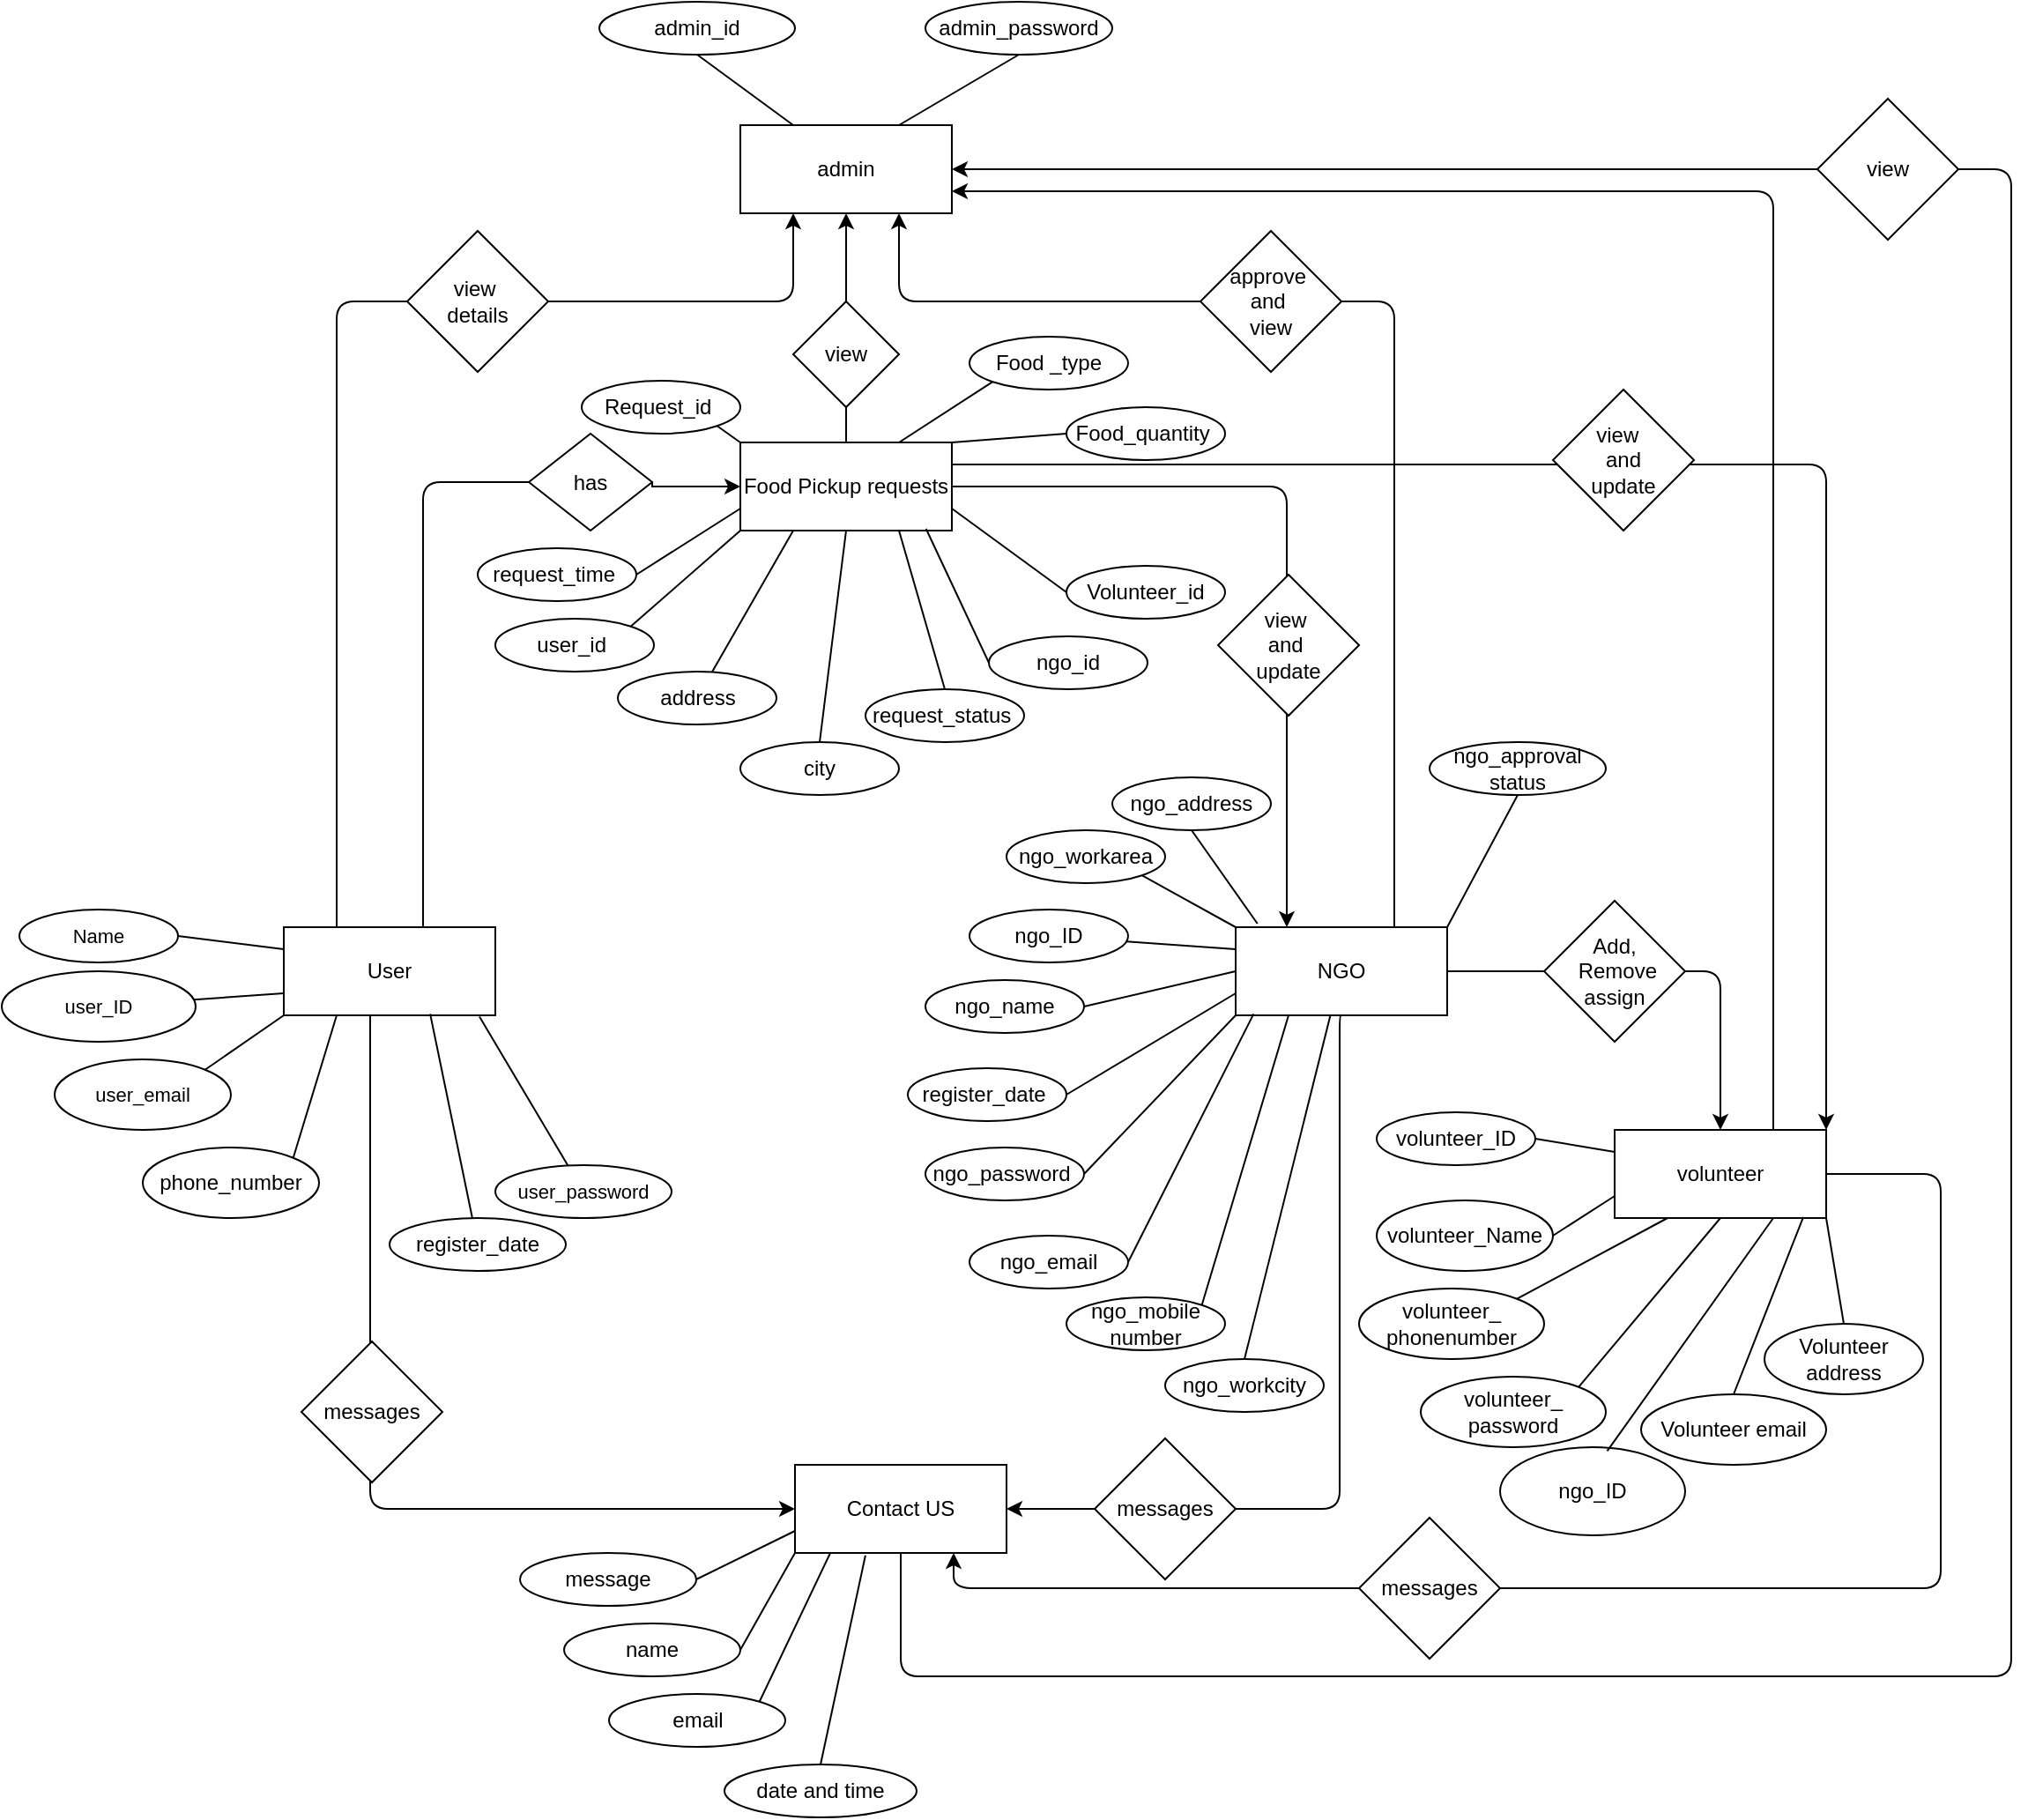 <mxfile version="13.10.9" type="device"><diagram id="601JD6Z6e00L74qYK_Jl" name="Page-1"><mxGraphModel dx="2076" dy="1096" grid="1" gridSize="10" guides="1" tooltips="1" connect="1" arrows="1" fold="1" page="1" pageScale="1" pageWidth="850" pageHeight="1100" math="0" shadow="0"><root><mxCell id="0"/><mxCell id="1" parent="0"/><mxCell id="gDoU7W1sS-NzlsrfXP9p-26" style="edgeStyle=orthogonalEdgeStyle;rounded=1;orthogonalLoop=1;jettySize=auto;html=1;exitX=1;exitY=0.25;exitDx=0;exitDy=0;entryX=1;entryY=0;entryDx=0;entryDy=0;endArrow=classic;endFill=1;" edge="1" parent="1" source="oG66otyya59t8HupG69l-8" target="oG66otyya59t8HupG69l-112"><mxGeometry relative="1" as="geometry"/></mxCell><mxCell id="oG66otyya59t8HupG69l-8" value="Food Pickup requests" style="rounded=0;whiteSpace=wrap;html=1;direction=east;shadow=0;" parent="1" vertex="1"><mxGeometry x="779" y="550" width="120" height="50" as="geometry"/></mxCell><mxCell id="oG66otyya59t8HupG69l-9" style="edgeStyle=orthogonalEdgeStyle;rounded=1;orthogonalLoop=1;jettySize=auto;html=1;entryX=1;entryY=0.5;entryDx=0;entryDy=0;exitX=0.5;exitY=1;exitDx=0;exitDy=0;endArrow=classic;endFill=1;shadow=0;" parent="1" source="oG66otyya59t8HupG69l-10" target="oG66otyya59t8HupG69l-20" edge="1"><mxGeometry relative="1" as="geometry"><mxPoint x="1059" y="530" as="targetPoint"/><Array as="points"><mxPoint x="870" y="1250"/><mxPoint x="1500" y="1250"/><mxPoint x="1500" y="395"/></Array></mxGeometry></mxCell><mxCell id="oG66otyya59t8HupG69l-10" value="Contact US" style="rounded=0;whiteSpace=wrap;html=1;direction=east;shadow=0;" parent="1" vertex="1"><mxGeometry x="810" y="1130" width="120" height="50" as="geometry"/></mxCell><mxCell id="oG66otyya59t8HupG69l-11" style="edgeStyle=orthogonalEdgeStyle;rounded=1;orthogonalLoop=1;jettySize=auto;html=1;shadow=0;exitX=1;exitY=0.5;exitDx=0;exitDy=0;" parent="1" source="oG66otyya59t8HupG69l-8" target="oG66otyya59t8HupG69l-13" edge="1"><mxGeometry relative="1" as="geometry"><Array as="points"><mxPoint x="1089" y="575"/></Array></mxGeometry></mxCell><mxCell id="oG66otyya59t8HupG69l-12" style="edgeStyle=orthogonalEdgeStyle;rounded=1;orthogonalLoop=1;jettySize=auto;html=1;exitX=0.5;exitY=1;exitDx=0;exitDy=0;entryX=1;entryY=0.5;entryDx=0;entryDy=0;shadow=0;" parent="1" source="oG66otyya59t8HupG69l-13" target="oG66otyya59t8HupG69l-10" edge="1"><mxGeometry relative="1" as="geometry"><Array as="points"><mxPoint x="1119" y="1155"/></Array></mxGeometry></mxCell><mxCell id="oG66otyya59t8HupG69l-113" style="edgeStyle=orthogonalEdgeStyle;rounded=1;orthogonalLoop=1;jettySize=auto;html=1;entryX=0.5;entryY=0;entryDx=0;entryDy=0;exitX=1;exitY=0.5;exitDx=0;exitDy=0;" parent="1" source="oG66otyya59t8HupG69l-114" target="oG66otyya59t8HupG69l-112" edge="1"><mxGeometry relative="1" as="geometry"/></mxCell><mxCell id="oG66otyya59t8HupG69l-13" value="NGO" style="rounded=0;whiteSpace=wrap;html=1;direction=east;shadow=0;" parent="1" vertex="1"><mxGeometry x="1060" y="825" width="120" height="50" as="geometry"/></mxCell><mxCell id="oG66otyya59t8HupG69l-14" style="edgeStyle=orthogonalEdgeStyle;rounded=0;orthogonalLoop=1;jettySize=auto;html=1;entryX=0;entryY=0.5;entryDx=0;entryDy=0;shadow=0;exitX=1;exitY=0.5;exitDx=0;exitDy=0;" parent="1" source="oG66otyya59t8HupG69l-21" target="oG66otyya59t8HupG69l-8" edge="1"><mxGeometry relative="1" as="geometry"><mxPoint x="730" y="575" as="sourcePoint"/><Array as="points"><mxPoint x="729" y="575"/></Array></mxGeometry></mxCell><mxCell id="oG66otyya59t8HupG69l-15" style="edgeStyle=orthogonalEdgeStyle;rounded=1;orthogonalLoop=1;jettySize=auto;html=1;entryX=0;entryY=0.5;entryDx=0;entryDy=0;shadow=0;" parent="1" source="oG66otyya59t8HupG69l-16" target="oG66otyya59t8HupG69l-10" edge="1"><mxGeometry relative="1" as="geometry"><Array as="points"><mxPoint x="569" y="1155"/></Array></mxGeometry></mxCell><mxCell id="oG66otyya59t8HupG69l-16" value="User" style="rounded=0;whiteSpace=wrap;html=1;direction=east;shadow=0;" parent="1" vertex="1"><mxGeometry x="520" y="825" width="120" height="50" as="geometry"/></mxCell><mxCell id="oG66otyya59t8HupG69l-17" style="edgeStyle=orthogonalEdgeStyle;rounded=0;orthogonalLoop=1;jettySize=auto;html=1;shadow=0;entryX=0.5;entryY=1;entryDx=0;entryDy=0;" parent="1" source="gDoU7W1sS-NzlsrfXP9p-33" target="oG66otyya59t8HupG69l-20" edge="1"><mxGeometry relative="1" as="geometry"/></mxCell><mxCell id="oG66otyya59t8HupG69l-18" style="edgeStyle=orthogonalEdgeStyle;rounded=1;orthogonalLoop=1;jettySize=auto;html=1;exitX=0;exitY=0.5;exitDx=0;exitDy=0;entryX=0.75;entryY=1;entryDx=0;entryDy=0;shadow=0;" parent="1" source="gDoU7W1sS-NzlsrfXP9p-22" target="oG66otyya59t8HupG69l-20" edge="1"><mxGeometry relative="1" as="geometry"><Array as="points"/><mxPoint x="1100" y="465" as="targetPoint"/></mxGeometry></mxCell><mxCell id="oG66otyya59t8HupG69l-19" style="edgeStyle=orthogonalEdgeStyle;orthogonalLoop=1;jettySize=auto;html=1;entryX=0.25;entryY=1;entryDx=0;entryDy=0;endArrow=classic;endFill=1;rounded=1;shadow=0;exitX=0.25;exitY=0;exitDx=0;exitDy=0;" parent="1" source="oG66otyya59t8HupG69l-16" target="oG66otyya59t8HupG69l-20" edge="1"><mxGeometry relative="1" as="geometry"><Array as="points"><mxPoint x="550" y="470"/><mxPoint x="809" y="470"/></Array><mxPoint x="720" y="470" as="targetPoint"/></mxGeometry></mxCell><mxCell id="oG66otyya59t8HupG69l-133" style="edgeStyle=orthogonalEdgeStyle;rounded=1;orthogonalLoop=1;jettySize=auto;html=1;exitX=1;exitY=0.75;exitDx=0;exitDy=0;entryX=0.75;entryY=0;entryDx=0;entryDy=0;startArrow=classic;startFill=1;endArrow=none;endFill=0;" parent="1" source="oG66otyya59t8HupG69l-20" target="oG66otyya59t8HupG69l-112" edge="1"><mxGeometry relative="1" as="geometry"/></mxCell><mxCell id="oG66otyya59t8HupG69l-20" value="admin" style="rounded=0;whiteSpace=wrap;html=1;direction=east;shadow=0;" parent="1" vertex="1"><mxGeometry x="779" y="370" width="120" height="50" as="geometry"/></mxCell><mxCell id="oG66otyya59t8HupG69l-21" value="has" style="rhombus;whiteSpace=wrap;html=1;direction=east;shadow=0;" parent="1" vertex="1"><mxGeometry x="659" y="545" width="70" height="55" as="geometry"/></mxCell><mxCell id="oG66otyya59t8HupG69l-22" style="edgeStyle=orthogonalEdgeStyle;rounded=1;orthogonalLoop=1;jettySize=auto;html=1;endArrow=none;endFill=0;entryX=0;entryY=0.5;entryDx=0;entryDy=0;shadow=0;" parent="1" source="oG66otyya59t8HupG69l-16" target="oG66otyya59t8HupG69l-21" edge="1"><mxGeometry relative="1" as="geometry"><mxPoint x="609" y="640" as="sourcePoint"/><mxPoint x="779" y="555" as="targetPoint"/><Array as="points"><mxPoint x="599" y="573"/></Array></mxGeometry></mxCell><mxCell id="oG66otyya59t8HupG69l-39" style="edgeStyle=none;rounded=1;orthogonalLoop=1;jettySize=auto;html=1;shadow=0;endArrow=none;endFill=0;strokeColor=#000000;entryX=0.25;entryY=1;entryDx=0;entryDy=0;" parent="1" source="oG66otyya59t8HupG69l-40" target="oG66otyya59t8HupG69l-8" edge="1"><mxGeometry relative="1" as="geometry"><mxPoint x="794" y="600" as="targetPoint"/></mxGeometry></mxCell><mxCell id="oG66otyya59t8HupG69l-40" value="address" style="ellipse;whiteSpace=wrap;html=1;shadow=0;strokeColor=#000000;" parent="1" vertex="1"><mxGeometry x="709.5" y="680" width="90" height="30" as="geometry"/></mxCell><mxCell id="oG66otyya59t8HupG69l-43" style="rounded=1;orthogonalLoop=1;jettySize=auto;html=1;entryX=0;entryY=0.75;entryDx=0;entryDy=0;shadow=0;endArrow=none;endFill=0;strokeColor=#000000;exitX=1;exitY=0.5;exitDx=0;exitDy=0;" parent="1" source="oG66otyya59t8HupG69l-44" target="oG66otyya59t8HupG69l-8" edge="1"><mxGeometry relative="1" as="geometry"/></mxCell><mxCell id="oG66otyya59t8HupG69l-44" value="request_time&amp;nbsp;" style="ellipse;whiteSpace=wrap;html=1;shadow=0;strokeColor=#000000;" parent="1" vertex="1"><mxGeometry x="630" y="610" width="90" height="30" as="geometry"/></mxCell><mxCell id="oG66otyya59t8HupG69l-47" style="edgeStyle=none;rounded=1;orthogonalLoop=1;jettySize=auto;html=1;exitX=0.5;exitY=0;exitDx=0;exitDy=0;entryX=0.5;entryY=1;entryDx=0;entryDy=0;shadow=0;endArrow=none;endFill=0;strokeColor=#000000;" parent="1" source="oG66otyya59t8HupG69l-48" target="oG66otyya59t8HupG69l-8" edge="1"><mxGeometry relative="1" as="geometry"/></mxCell><mxCell id="oG66otyya59t8HupG69l-48" value="city" style="ellipse;whiteSpace=wrap;html=1;shadow=0;strokeColor=#000000;" parent="1" vertex="1"><mxGeometry x="779" y="720" width="90" height="30" as="geometry"/></mxCell><mxCell id="oG66otyya59t8HupG69l-53" style="edgeStyle=none;rounded=1;orthogonalLoop=1;jettySize=auto;html=1;exitX=1;exitY=1;exitDx=0;exitDy=0;entryX=0;entryY=0;entryDx=0;entryDy=0;shadow=0;endArrow=none;endFill=0;strokeColor=#000000;" parent="1" source="oG66otyya59t8HupG69l-54" target="oG66otyya59t8HupG69l-8" edge="1"><mxGeometry relative="1" as="geometry"/></mxCell><mxCell id="oG66otyya59t8HupG69l-54" value="Request_id&amp;nbsp;" style="ellipse;whiteSpace=wrap;html=1;shadow=0;strokeColor=#000000;" parent="1" vertex="1"><mxGeometry x="689" y="515" width="90" height="30" as="geometry"/></mxCell><mxCell id="oG66otyya59t8HupG69l-55" style="edgeStyle=none;rounded=1;orthogonalLoop=1;jettySize=auto;html=1;exitX=0.5;exitY=0;exitDx=0;exitDy=0;entryX=0.75;entryY=1;entryDx=0;entryDy=0;shadow=0;endArrow=none;endFill=0;strokeColor=#000000;" parent="1" source="oG66otyya59t8HupG69l-56" target="oG66otyya59t8HupG69l-8" edge="1"><mxGeometry relative="1" as="geometry"/></mxCell><mxCell id="oG66otyya59t8HupG69l-56" value="request_status&amp;nbsp;" style="ellipse;whiteSpace=wrap;html=1;shadow=0;strokeColor=#000000;" parent="1" vertex="1"><mxGeometry x="850" y="690" width="90" height="30" as="geometry"/></mxCell><mxCell id="oG66otyya59t8HupG69l-65" style="edgeStyle=none;rounded=1;orthogonalLoop=1;jettySize=auto;html=1;entryX=0.925;entryY=1.016;entryDx=0;entryDy=0;entryPerimeter=0;shadow=0;endArrow=none;endFill=0;strokeColor=#000000;" parent="1" source="oG66otyya59t8HupG69l-66" target="oG66otyya59t8HupG69l-16" edge="1"><mxGeometry relative="1" as="geometry"/></mxCell><mxCell id="oG66otyya59t8HupG69l-66" value="&lt;font style=&quot;font-size: 11px&quot;&gt;user_password&lt;/font&gt;" style="ellipse;whiteSpace=wrap;html=1;shadow=0;strokeColor=#000000;" parent="1" vertex="1"><mxGeometry x="640" y="960" width="100" height="30" as="geometry"/></mxCell><mxCell id="oG66otyya59t8HupG69l-67" style="edgeStyle=none;rounded=1;orthogonalLoop=1;jettySize=auto;html=1;entryX=0.692;entryY=0.984;entryDx=0;entryDy=0;entryPerimeter=0;shadow=0;endArrow=none;endFill=0;strokeColor=#000000;" parent="1" source="oG66otyya59t8HupG69l-68" target="oG66otyya59t8HupG69l-16" edge="1"><mxGeometry relative="1" as="geometry"/></mxCell><mxCell id="oG66otyya59t8HupG69l-68" value="register_date" style="ellipse;whiteSpace=wrap;html=1;shadow=0;strokeColor=#000000;" parent="1" vertex="1"><mxGeometry x="580" y="990" width="100" height="30" as="geometry"/></mxCell><mxCell id="oG66otyya59t8HupG69l-69" style="edgeStyle=none;rounded=1;orthogonalLoop=1;jettySize=auto;html=1;exitX=1;exitY=0;exitDx=0;exitDy=0;entryX=0.25;entryY=1;entryDx=0;entryDy=0;shadow=0;endArrow=none;endFill=0;strokeColor=#000000;" parent="1" source="oG66otyya59t8HupG69l-70" target="oG66otyya59t8HupG69l-16" edge="1"><mxGeometry relative="1" as="geometry"/></mxCell><mxCell id="oG66otyya59t8HupG69l-70" value="phone_number" style="ellipse;whiteSpace=wrap;html=1;shadow=0;strokeColor=#000000;" parent="1" vertex="1"><mxGeometry x="440" y="950" width="100" height="40" as="geometry"/></mxCell><mxCell id="oG66otyya59t8HupG69l-71" style="edgeStyle=none;rounded=1;orthogonalLoop=1;jettySize=auto;html=1;exitX=1;exitY=0;exitDx=0;exitDy=0;entryX=0;entryY=1;entryDx=0;entryDy=0;shadow=0;endArrow=none;endFill=0;strokeColor=#000000;" parent="1" source="oG66otyya59t8HupG69l-72" target="oG66otyya59t8HupG69l-16" edge="1"><mxGeometry relative="1" as="geometry"/></mxCell><mxCell id="oG66otyya59t8HupG69l-72" value="&lt;span style=&quot;font-size: 11px&quot;&gt;user_email&lt;/span&gt;" style="ellipse;whiteSpace=wrap;html=1;shadow=0;strokeColor=#000000;" parent="1" vertex="1"><mxGeometry x="390" y="900" width="100" height="40" as="geometry"/></mxCell><mxCell id="oG66otyya59t8HupG69l-73" style="edgeStyle=none;rounded=1;orthogonalLoop=1;jettySize=auto;html=1;entryX=0;entryY=0.75;entryDx=0;entryDy=0;shadow=0;endArrow=none;endFill=0;strokeColor=#000000;" parent="1" source="oG66otyya59t8HupG69l-74" target="oG66otyya59t8HupG69l-16" edge="1"><mxGeometry relative="1" as="geometry"/></mxCell><mxCell id="oG66otyya59t8HupG69l-74" value="&lt;span style=&quot;font-size: 11px&quot;&gt;user_ID&lt;/span&gt;" style="ellipse;whiteSpace=wrap;html=1;shadow=0;strokeColor=#000000;" parent="1" vertex="1"><mxGeometry x="360" y="850" width="110" height="40" as="geometry"/></mxCell><mxCell id="oG66otyya59t8HupG69l-75" style="edgeStyle=none;rounded=1;orthogonalLoop=1;jettySize=auto;html=1;exitX=1;exitY=0.5;exitDx=0;exitDy=0;entryX=0;entryY=0.25;entryDx=0;entryDy=0;shadow=0;endArrow=none;endFill=0;strokeColor=#000000;" parent="1" source="oG66otyya59t8HupG69l-76" target="oG66otyya59t8HupG69l-16" edge="1"><mxGeometry relative="1" as="geometry"/></mxCell><mxCell id="oG66otyya59t8HupG69l-76" value="&lt;font style=&quot;font-size: 11px&quot;&gt;Name&lt;/font&gt;" style="ellipse;whiteSpace=wrap;html=1;shadow=0;strokeColor=#000000;" parent="1" vertex="1"><mxGeometry x="370" y="815" width="90" height="30" as="geometry"/></mxCell><mxCell id="oG66otyya59t8HupG69l-77" style="edgeStyle=none;rounded=1;orthogonalLoop=1;jettySize=auto;html=1;entryX=0;entryY=0.25;entryDx=0;entryDy=0;shadow=0;endArrow=none;endFill=0;strokeColor=#000000;" parent="1" source="oG66otyya59t8HupG69l-78" target="oG66otyya59t8HupG69l-13" edge="1"><mxGeometry relative="1" as="geometry"/></mxCell><mxCell id="oG66otyya59t8HupG69l-78" value="ngo_ID" style="ellipse;whiteSpace=wrap;html=1;shadow=0;strokeColor=#000000;" parent="1" vertex="1"><mxGeometry x="909" y="815" width="90" height="30" as="geometry"/></mxCell><mxCell id="oG66otyya59t8HupG69l-79" style="edgeStyle=none;rounded=1;orthogonalLoop=1;jettySize=auto;html=1;exitX=1;exitY=0.5;exitDx=0;exitDy=0;entryX=0;entryY=0.5;entryDx=0;entryDy=0;shadow=0;endArrow=none;endFill=0;strokeColor=#000000;" parent="1" source="oG66otyya59t8HupG69l-80" target="oG66otyya59t8HupG69l-13" edge="1"><mxGeometry relative="1" as="geometry"/></mxCell><mxCell id="oG66otyya59t8HupG69l-80" value="ngo_name" style="ellipse;whiteSpace=wrap;html=1;shadow=0;strokeColor=#000000;" parent="1" vertex="1"><mxGeometry x="884" y="855" width="90" height="30" as="geometry"/></mxCell><mxCell id="oG66otyya59t8HupG69l-81" style="edgeStyle=none;rounded=1;orthogonalLoop=1;jettySize=auto;html=1;exitX=1;exitY=0.5;exitDx=0;exitDy=0;entryX=0;entryY=0.75;entryDx=0;entryDy=0;shadow=0;endArrow=none;endFill=0;strokeColor=#000000;" parent="1" source="oG66otyya59t8HupG69l-82" target="oG66otyya59t8HupG69l-13" edge="1"><mxGeometry relative="1" as="geometry"/></mxCell><mxCell id="oG66otyya59t8HupG69l-82" value="register_date&amp;nbsp;" style="ellipse;whiteSpace=wrap;html=1;shadow=0;strokeColor=#000000;" parent="1" vertex="1"><mxGeometry x="874" y="905" width="90" height="30" as="geometry"/></mxCell><mxCell id="oG66otyya59t8HupG69l-83" style="edgeStyle=none;rounded=1;orthogonalLoop=1;jettySize=auto;html=1;exitX=1;exitY=0.5;exitDx=0;exitDy=0;entryX=0;entryY=1;entryDx=0;entryDy=0;shadow=0;endArrow=none;endFill=0;strokeColor=#000000;" parent="1" source="oG66otyya59t8HupG69l-84" target="oG66otyya59t8HupG69l-13" edge="1"><mxGeometry relative="1" as="geometry"/></mxCell><mxCell id="oG66otyya59t8HupG69l-84" value="ngo_password&amp;nbsp;" style="ellipse;whiteSpace=wrap;html=1;shadow=0;strokeColor=#000000;" parent="1" vertex="1"><mxGeometry x="884" y="950" width="90" height="30" as="geometry"/></mxCell><mxCell id="oG66otyya59t8HupG69l-85" style="edgeStyle=none;rounded=1;orthogonalLoop=1;jettySize=auto;html=1;exitX=1;exitY=0.5;exitDx=0;exitDy=0;entryX=0.085;entryY=0.984;entryDx=0;entryDy=0;entryPerimeter=0;shadow=0;endArrow=none;endFill=0;strokeColor=#000000;" parent="1" source="oG66otyya59t8HupG69l-86" target="oG66otyya59t8HupG69l-13" edge="1"><mxGeometry relative="1" as="geometry"/></mxCell><mxCell id="oG66otyya59t8HupG69l-86" value="ngo_email" style="ellipse;whiteSpace=wrap;html=1;shadow=0;strokeColor=#000000;" parent="1" vertex="1"><mxGeometry x="909" y="1000" width="90" height="30" as="geometry"/></mxCell><mxCell id="oG66otyya59t8HupG69l-87" style="edgeStyle=none;rounded=1;orthogonalLoop=1;jettySize=auto;html=1;exitX=1;exitY=0;exitDx=0;exitDy=0;entryX=0.25;entryY=1;entryDx=0;entryDy=0;shadow=0;endArrow=none;endFill=0;strokeColor=#000000;" parent="1" source="oG66otyya59t8HupG69l-88" target="oG66otyya59t8HupG69l-13" edge="1"><mxGeometry relative="1" as="geometry"/></mxCell><mxCell id="oG66otyya59t8HupG69l-88" value="ngo_mobile number" style="ellipse;whiteSpace=wrap;html=1;shadow=0;strokeColor=#000000;" parent="1" vertex="1"><mxGeometry x="964" y="1035" width="90" height="30" as="geometry"/></mxCell><mxCell id="oG66otyya59t8HupG69l-95" style="edgeStyle=none;rounded=1;orthogonalLoop=1;jettySize=auto;html=1;exitX=0.5;exitY=1;exitDx=0;exitDy=0;entryX=0.25;entryY=0;entryDx=0;entryDy=0;shadow=0;endArrow=none;endFill=0;strokeColor=#000000;" parent="1" source="oG66otyya59t8HupG69l-96" target="oG66otyya59t8HupG69l-20" edge="1"><mxGeometry relative="1" as="geometry"/></mxCell><mxCell id="oG66otyya59t8HupG69l-96" value="admin_id " style="ellipse;whiteSpace=wrap;html=1;shadow=0;strokeColor=#000000;" parent="1" vertex="1"><mxGeometry x="699" y="300" width="111" height="30" as="geometry"/></mxCell><mxCell id="oG66otyya59t8HupG69l-97" style="edgeStyle=none;rounded=1;orthogonalLoop=1;jettySize=auto;html=1;exitX=0.5;exitY=1;exitDx=0;exitDy=0;entryX=0.75;entryY=0;entryDx=0;entryDy=0;shadow=0;endArrow=none;endFill=0;strokeColor=#000000;" parent="1" source="oG66otyya59t8HupG69l-98" target="oG66otyya59t8HupG69l-20" edge="1"><mxGeometry relative="1" as="geometry"/></mxCell><mxCell id="oG66otyya59t8HupG69l-98" value="admin_password " style="ellipse;whiteSpace=wrap;html=1;shadow=0;strokeColor=#000000;" parent="1" vertex="1"><mxGeometry x="884" y="300" width="106" height="30" as="geometry"/></mxCell><mxCell id="oG66otyya59t8HupG69l-99" style="edgeStyle=none;rounded=1;orthogonalLoop=1;jettySize=auto;html=1;exitX=1;exitY=0.5;exitDx=0;exitDy=0;entryX=0;entryY=0.75;entryDx=0;entryDy=0;shadow=0;endArrow=none;endFill=0;strokeColor=#000000;" parent="1" source="oG66otyya59t8HupG69l-100" target="oG66otyya59t8HupG69l-10" edge="1"><mxGeometry relative="1" as="geometry"/></mxCell><mxCell id="oG66otyya59t8HupG69l-100" value="message" style="ellipse;whiteSpace=wrap;html=1;shadow=0;strokeColor=#000000;" parent="1" vertex="1"><mxGeometry x="654" y="1180" width="100" height="30" as="geometry"/></mxCell><mxCell id="oG66otyya59t8HupG69l-101" style="edgeStyle=none;rounded=1;orthogonalLoop=1;jettySize=auto;html=1;exitX=1;exitY=0.5;exitDx=0;exitDy=0;entryX=0;entryY=1;entryDx=0;entryDy=0;shadow=0;endArrow=none;endFill=0;strokeColor=#000000;" parent="1" source="oG66otyya59t8HupG69l-102" target="oG66otyya59t8HupG69l-10" edge="1"><mxGeometry relative="1" as="geometry"/></mxCell><mxCell id="oG66otyya59t8HupG69l-102" value="name" style="ellipse;whiteSpace=wrap;html=1;shadow=0;strokeColor=#000000;" parent="1" vertex="1"><mxGeometry x="679" y="1220" width="100" height="30" as="geometry"/></mxCell><mxCell id="oG66otyya59t8HupG69l-103" style="edgeStyle=none;rounded=1;orthogonalLoop=1;jettySize=auto;html=1;exitX=1;exitY=0;exitDx=0;exitDy=0;entryX=0.167;entryY=1;entryDx=0;entryDy=0;entryPerimeter=0;shadow=0;endArrow=none;endFill=0;strokeColor=#000000;" parent="1" source="oG66otyya59t8HupG69l-104" target="oG66otyya59t8HupG69l-10" edge="1"><mxGeometry relative="1" as="geometry"/></mxCell><mxCell id="oG66otyya59t8HupG69l-104" value="email" style="ellipse;whiteSpace=wrap;html=1;shadow=0;strokeColor=#000000;" parent="1" vertex="1"><mxGeometry x="704.5" y="1260" width="100" height="30" as="geometry"/></mxCell><mxCell id="oG66otyya59t8HupG69l-108" value="user_id&amp;nbsp;" style="ellipse;whiteSpace=wrap;html=1;shadow=0;strokeColor=#000000;" parent="1" vertex="1"><mxGeometry x="640" y="650" width="90" height="30" as="geometry"/></mxCell><mxCell id="oG66otyya59t8HupG69l-109" style="edgeStyle=none;rounded=1;orthogonalLoop=1;jettySize=auto;html=1;shadow=0;endArrow=none;endFill=0;strokeColor=#000000;entryX=0;entryY=1;entryDx=0;entryDy=0;exitX=1;exitY=0;exitDx=0;exitDy=0;" parent="1" source="oG66otyya59t8HupG69l-108" target="oG66otyya59t8HupG69l-8" edge="1"><mxGeometry relative="1" as="geometry"><mxPoint x="819" y="610" as="targetPoint"/><mxPoint x="772.877" y="690.262" as="sourcePoint"/></mxGeometry></mxCell><mxCell id="oG66otyya59t8HupG69l-110" value="ngo_id" style="ellipse;whiteSpace=wrap;html=1;shadow=0;strokeColor=#000000;" parent="1" vertex="1"><mxGeometry x="920" y="660" width="90" height="30" as="geometry"/></mxCell><mxCell id="oG66otyya59t8HupG69l-111" style="edgeStyle=none;rounded=1;orthogonalLoop=1;jettySize=auto;html=1;exitX=0;exitY=0.5;exitDx=0;exitDy=0;entryX=0.878;entryY=0.98;entryDx=0;entryDy=0;shadow=0;endArrow=none;endFill=0;strokeColor=#000000;entryPerimeter=0;" parent="1" source="oG66otyya59t8HupG69l-110" target="oG66otyya59t8HupG69l-8" edge="1"><mxGeometry relative="1" as="geometry"><mxPoint x="929" y="670" as="sourcePoint"/><mxPoint x="879" y="610" as="targetPoint"/></mxGeometry></mxCell><mxCell id="oG66otyya59t8HupG69l-132" style="edgeStyle=orthogonalEdgeStyle;rounded=1;orthogonalLoop=1;jettySize=auto;html=1;endArrow=none;endFill=0;startArrow=classic;startFill=1;exitX=0.75;exitY=1;exitDx=0;exitDy=0;" parent="1" source="oG66otyya59t8HupG69l-10" target="oG66otyya59t8HupG69l-112" edge="1"><mxGeometry relative="1" as="geometry"><Array as="points"><mxPoint x="900" y="1200"/><mxPoint x="1460" y="1200"/><mxPoint x="1460" y="965"/></Array></mxGeometry></mxCell><mxCell id="oG66otyya59t8HupG69l-112" value="volunteer" style="rounded=0;whiteSpace=wrap;html=1;direction=east;shadow=0;" parent="1" vertex="1"><mxGeometry x="1275" y="940" width="120" height="50" as="geometry"/></mxCell><mxCell id="oG66otyya59t8HupG69l-114" value="Add,&lt;br&gt;&amp;nbsp;Remove&lt;br&gt;assign&lt;br&gt;" style="rhombus;whiteSpace=wrap;html=1;" parent="1" vertex="1"><mxGeometry x="1235" y="810" width="80" height="80" as="geometry"/></mxCell><mxCell id="oG66otyya59t8HupG69l-115" style="edgeStyle=orthogonalEdgeStyle;rounded=0;orthogonalLoop=1;jettySize=auto;html=1;entryX=0;entryY=0.5;entryDx=0;entryDy=0;endArrow=none;endFill=0;" parent="1" source="oG66otyya59t8HupG69l-13" target="oG66otyya59t8HupG69l-114" edge="1"><mxGeometry relative="1" as="geometry"><mxPoint x="1180" y="850" as="sourcePoint"/><mxPoint x="1335" y="940" as="targetPoint"/></mxGeometry></mxCell><mxCell id="oG66otyya59t8HupG69l-118" value="volunteer_ID" style="ellipse;whiteSpace=wrap;html=1;shadow=0;strokeColor=#000000;" parent="1" vertex="1"><mxGeometry x="1140" y="930" width="90" height="30" as="geometry"/></mxCell><mxCell id="oG66otyya59t8HupG69l-119" value="volunteer_Name" style="ellipse;whiteSpace=wrap;html=1;shadow=0;strokeColor=#000000;" parent="1" vertex="1"><mxGeometry x="1140" y="980" width="100" height="40" as="geometry"/></mxCell><mxCell id="oG66otyya59t8HupG69l-120" value="volunteer_&lt;br&gt;phonenumber" style="ellipse;whiteSpace=wrap;html=1;shadow=0;strokeColor=#000000;" parent="1" vertex="1"><mxGeometry x="1130" y="1030" width="105" height="40" as="geometry"/></mxCell><mxCell id="oG66otyya59t8HupG69l-121" value="volunteer_&lt;br&gt;password" style="ellipse;whiteSpace=wrap;html=1;shadow=0;strokeColor=#000000;" parent="1" vertex="1"><mxGeometry x="1165" y="1080" width="105" height="40" as="geometry"/></mxCell><mxCell id="oG66otyya59t8HupG69l-123" value="" style="endArrow=none;html=1;entryX=0;entryY=0.25;entryDx=0;entryDy=0;exitX=1;exitY=0.5;exitDx=0;exitDy=0;" parent="1" source="oG66otyya59t8HupG69l-118" target="oG66otyya59t8HupG69l-112" edge="1"><mxGeometry width="50" height="50" relative="1" as="geometry"><mxPoint x="1130" y="910" as="sourcePoint"/><mxPoint x="1180" y="860" as="targetPoint"/></mxGeometry></mxCell><mxCell id="oG66otyya59t8HupG69l-124" value="" style="endArrow=none;html=1;exitX=1;exitY=0.5;exitDx=0;exitDy=0;entryX=0;entryY=0.75;entryDx=0;entryDy=0;" parent="1" source="oG66otyya59t8HupG69l-119" target="oG66otyya59t8HupG69l-112" edge="1"><mxGeometry width="50" height="50" relative="1" as="geometry"><mxPoint x="1240" y="955" as="sourcePoint"/><mxPoint x="1270" y="970" as="targetPoint"/></mxGeometry></mxCell><mxCell id="oG66otyya59t8HupG69l-126" value="" style="endArrow=none;html=1;exitX=1;exitY=0;exitDx=0;exitDy=0;entryX=0.25;entryY=1;entryDx=0;entryDy=0;" parent="1" source="oG66otyya59t8HupG69l-120" target="oG66otyya59t8HupG69l-112" edge="1"><mxGeometry width="50" height="50" relative="1" as="geometry"><mxPoint x="1250" y="1010" as="sourcePoint"/><mxPoint x="1285" y="975" as="targetPoint"/></mxGeometry></mxCell><mxCell id="oG66otyya59t8HupG69l-127" value="" style="endArrow=none;html=1;exitX=1;exitY=0;exitDx=0;exitDy=0;entryX=0.5;entryY=1;entryDx=0;entryDy=0;" parent="1" source="oG66otyya59t8HupG69l-121" target="oG66otyya59t8HupG69l-112" edge="1"><mxGeometry width="50" height="50" relative="1" as="geometry"><mxPoint x="1247.5" y="1040" as="sourcePoint"/><mxPoint x="1285" y="1000" as="targetPoint"/></mxGeometry></mxCell><mxCell id="oG66otyya59t8HupG69l-130" value="ngo_ID" style="ellipse;whiteSpace=wrap;html=1;shadow=0;strokeColor=#000000;" parent="1" vertex="1"><mxGeometry x="1210" y="1120" width="105" height="50" as="geometry"/></mxCell><mxCell id="oG66otyya59t8HupG69l-131" value="" style="endArrow=none;html=1;exitX=0.579;exitY=0.044;exitDx=0;exitDy=0;exitPerimeter=0;" parent="1" source="oG66otyya59t8HupG69l-130" edge="1"><mxGeometry width="50" height="50" relative="1" as="geometry"><mxPoint x="1312.5" y="1090" as="sourcePoint"/><mxPoint x="1365" y="990" as="targetPoint"/></mxGeometry></mxCell><mxCell id="gDoU7W1sS-NzlsrfXP9p-1" value="Volunteer_id" style="ellipse;whiteSpace=wrap;html=1;shadow=0;strokeColor=#000000;" vertex="1" parent="1"><mxGeometry x="964" y="620" width="90" height="30" as="geometry"/></mxCell><mxCell id="gDoU7W1sS-NzlsrfXP9p-2" style="edgeStyle=none;rounded=1;orthogonalLoop=1;jettySize=auto;html=1;exitX=0;exitY=0.5;exitDx=0;exitDy=0;entryX=1;entryY=0.75;entryDx=0;entryDy=0;shadow=0;endArrow=none;endFill=0;strokeColor=#000000;" edge="1" parent="1" source="gDoU7W1sS-NzlsrfXP9p-1" target="oG66otyya59t8HupG69l-8"><mxGeometry relative="1" as="geometry"><mxPoint x="960" y="665" as="sourcePoint"/><mxPoint x="909" y="610" as="targetPoint"/></mxGeometry></mxCell><mxCell id="gDoU7W1sS-NzlsrfXP9p-3" value="Food_quantity&amp;nbsp;" style="ellipse;whiteSpace=wrap;html=1;shadow=0;strokeColor=#000000;" vertex="1" parent="1"><mxGeometry x="964" y="530" width="90" height="30" as="geometry"/></mxCell><mxCell id="gDoU7W1sS-NzlsrfXP9p-4" value="Food _type" style="ellipse;whiteSpace=wrap;html=1;shadow=0;strokeColor=#000000;" vertex="1" parent="1"><mxGeometry x="909" y="490" width="90" height="30" as="geometry"/></mxCell><mxCell id="gDoU7W1sS-NzlsrfXP9p-5" style="edgeStyle=none;rounded=1;orthogonalLoop=1;jettySize=auto;html=1;exitX=0;exitY=0.5;exitDx=0;exitDy=0;entryX=1;entryY=0;entryDx=0;entryDy=0;shadow=0;endArrow=none;endFill=0;strokeColor=#000000;" edge="1" parent="1" source="gDoU7W1sS-NzlsrfXP9p-3" target="oG66otyya59t8HupG69l-8"><mxGeometry relative="1" as="geometry"><mxPoint x="974" y="645" as="sourcePoint"/><mxPoint x="909" y="597.5" as="targetPoint"/></mxGeometry></mxCell><mxCell id="gDoU7W1sS-NzlsrfXP9p-6" style="edgeStyle=none;rounded=1;orthogonalLoop=1;jettySize=auto;html=1;exitX=0;exitY=1;exitDx=0;exitDy=0;entryX=0.75;entryY=0;entryDx=0;entryDy=0;shadow=0;endArrow=none;endFill=0;strokeColor=#000000;" edge="1" parent="1" source="gDoU7W1sS-NzlsrfXP9p-4" target="oG66otyya59t8HupG69l-8"><mxGeometry relative="1" as="geometry"><mxPoint x="974" y="555" as="sourcePoint"/><mxPoint x="909" y="560" as="targetPoint"/></mxGeometry></mxCell><mxCell id="gDoU7W1sS-NzlsrfXP9p-7" value="ngo_workcity" style="ellipse;whiteSpace=wrap;html=1;shadow=0;strokeColor=#000000;" vertex="1" parent="1"><mxGeometry x="1020" y="1070" width="90" height="30" as="geometry"/></mxCell><mxCell id="gDoU7W1sS-NzlsrfXP9p-8" style="edgeStyle=none;rounded=1;orthogonalLoop=1;jettySize=auto;html=1;exitX=0.5;exitY=0;exitDx=0;exitDy=0;shadow=0;endArrow=none;endFill=0;strokeColor=#000000;" edge="1" parent="1" source="gDoU7W1sS-NzlsrfXP9p-7" target="oG66otyya59t8HupG69l-13"><mxGeometry relative="1" as="geometry"><mxPoint x="1050.82" y="1049.393" as="sourcePoint"/><mxPoint x="1100" y="885" as="targetPoint"/></mxGeometry></mxCell><mxCell id="gDoU7W1sS-NzlsrfXP9p-9" value="ngo_workarea" style="ellipse;whiteSpace=wrap;html=1;shadow=0;strokeColor=#000000;" vertex="1" parent="1"><mxGeometry x="930" y="770" width="90" height="30" as="geometry"/></mxCell><mxCell id="gDoU7W1sS-NzlsrfXP9p-10" value="ngo_address" style="ellipse;whiteSpace=wrap;html=1;shadow=0;strokeColor=#000000;" vertex="1" parent="1"><mxGeometry x="990" y="740" width="90" height="30" as="geometry"/></mxCell><mxCell id="gDoU7W1sS-NzlsrfXP9p-11" style="edgeStyle=none;rounded=1;orthogonalLoop=1;jettySize=auto;html=1;entryX=0;entryY=0;entryDx=0;entryDy=0;shadow=0;endArrow=none;endFill=0;strokeColor=#000000;exitX=1;exitY=1;exitDx=0;exitDy=0;" edge="1" parent="1" source="gDoU7W1sS-NzlsrfXP9p-9" target="oG66otyya59t8HupG69l-13"><mxGeometry relative="1" as="geometry"><mxPoint x="1008.142" y="842.915" as="sourcePoint"/><mxPoint x="1070" y="847.5" as="targetPoint"/></mxGeometry></mxCell><mxCell id="gDoU7W1sS-NzlsrfXP9p-12" style="edgeStyle=none;rounded=1;orthogonalLoop=1;jettySize=auto;html=1;entryX=0.103;entryY=-0.04;entryDx=0;entryDy=0;shadow=0;endArrow=none;endFill=0;strokeColor=#000000;exitX=0.5;exitY=1;exitDx=0;exitDy=0;entryPerimeter=0;" edge="1" parent="1" source="gDoU7W1sS-NzlsrfXP9p-10" target="oG66otyya59t8HupG69l-13"><mxGeometry relative="1" as="geometry"><mxPoint x="1016.82" y="805.607" as="sourcePoint"/><mxPoint x="1070" y="835" as="targetPoint"/></mxGeometry></mxCell><mxCell id="gDoU7W1sS-NzlsrfXP9p-13" value="ngo_approval status" style="ellipse;whiteSpace=wrap;html=1;shadow=0;strokeColor=#000000;" vertex="1" parent="1"><mxGeometry x="1170" y="720" width="100" height="30" as="geometry"/></mxCell><mxCell id="gDoU7W1sS-NzlsrfXP9p-14" style="edgeStyle=none;rounded=1;orthogonalLoop=1;jettySize=auto;html=1;entryX=1;entryY=0;entryDx=0;entryDy=0;shadow=0;endArrow=none;endFill=0;strokeColor=#000000;exitX=0.5;exitY=1;exitDx=0;exitDy=0;" edge="1" parent="1" source="gDoU7W1sS-NzlsrfXP9p-13" target="oG66otyya59t8HupG69l-13"><mxGeometry relative="1" as="geometry"><mxPoint x="1045" y="780" as="sourcePoint"/><mxPoint x="1082.36" y="833" as="targetPoint"/></mxGeometry></mxCell><mxCell id="gDoU7W1sS-NzlsrfXP9p-15" value="date and time" style="ellipse;whiteSpace=wrap;html=1;shadow=0;strokeColor=#000000;" vertex="1" parent="1"><mxGeometry x="770" y="1300" width="109" height="30" as="geometry"/></mxCell><mxCell id="gDoU7W1sS-NzlsrfXP9p-16" style="edgeStyle=none;rounded=1;orthogonalLoop=1;jettySize=auto;html=1;exitX=0.5;exitY=0;exitDx=0;exitDy=0;entryX=0.333;entryY=1.028;entryDx=0;entryDy=0;entryPerimeter=0;shadow=0;endArrow=none;endFill=0;strokeColor=#000000;" edge="1" parent="1" source="gDoU7W1sS-NzlsrfXP9p-15" target="oG66otyya59t8HupG69l-10"><mxGeometry relative="1" as="geometry"><mxPoint x="799.855" y="1274.393" as="sourcePoint"/><mxPoint x="840.04" y="1190" as="targetPoint"/></mxGeometry></mxCell><mxCell id="gDoU7W1sS-NzlsrfXP9p-17" value="Volunteer email" style="ellipse;whiteSpace=wrap;html=1;shadow=0;strokeColor=#000000;" vertex="1" parent="1"><mxGeometry x="1290" y="1090" width="105" height="40" as="geometry"/></mxCell><mxCell id="gDoU7W1sS-NzlsrfXP9p-18" value="" style="endArrow=none;html=1;exitX=0.5;exitY=0;exitDx=0;exitDy=0;entryX=0.892;entryY=0.988;entryDx=0;entryDy=0;entryPerimeter=0;" edge="1" parent="1" source="gDoU7W1sS-NzlsrfXP9p-17" target="oG66otyya59t8HupG69l-112"><mxGeometry width="50" height="50" relative="1" as="geometry"><mxPoint x="1302.5" y="1130" as="sourcePoint"/><mxPoint x="1375" y="1000" as="targetPoint"/></mxGeometry></mxCell><mxCell id="gDoU7W1sS-NzlsrfXP9p-19" value="Volunteer address" style="ellipse;whiteSpace=wrap;html=1;shadow=0;strokeColor=#000000;" vertex="1" parent="1"><mxGeometry x="1360" y="1050" width="90" height="40" as="geometry"/></mxCell><mxCell id="gDoU7W1sS-NzlsrfXP9p-21" value="" style="endArrow=none;html=1;exitX=0.5;exitY=0;exitDx=0;exitDy=0;entryX=1;entryY=1;entryDx=0;entryDy=0;" edge="1" parent="1" source="gDoU7W1sS-NzlsrfXP9p-19" target="oG66otyya59t8HupG69l-112"><mxGeometry width="50" height="50" relative="1" as="geometry"><mxPoint x="1352.5" y="1100" as="sourcePoint"/><mxPoint x="1392.04" y="999.4" as="targetPoint"/></mxGeometry></mxCell><mxCell id="gDoU7W1sS-NzlsrfXP9p-22" value="approve&amp;nbsp;&lt;br&gt;and&amp;nbsp;&lt;br&gt;view" style="rhombus;whiteSpace=wrap;html=1;" vertex="1" parent="1"><mxGeometry x="1040" y="430" width="80" height="80" as="geometry"/></mxCell><mxCell id="gDoU7W1sS-NzlsrfXP9p-23" style="edgeStyle=orthogonalEdgeStyle;rounded=1;orthogonalLoop=1;jettySize=auto;html=1;exitX=0.75;exitY=0;exitDx=0;exitDy=0;shadow=0;endArrow=none;endFill=0;" edge="1" parent="1" source="oG66otyya59t8HupG69l-13"><mxGeometry relative="1" as="geometry"><Array as="points"><mxPoint x="1150" y="470"/></Array><mxPoint x="1120" y="470" as="targetPoint"/><mxPoint x="1150" y="825" as="sourcePoint"/></mxGeometry></mxCell><mxCell id="gDoU7W1sS-NzlsrfXP9p-24" value="view&amp;nbsp;&lt;br&gt;details" style="rhombus;whiteSpace=wrap;html=1;" vertex="1" parent="1"><mxGeometry x="590" y="430" width="80" height="80" as="geometry"/></mxCell><mxCell id="gDoU7W1sS-NzlsrfXP9p-25" value="view&amp;nbsp;&lt;br&gt;and&amp;nbsp;&lt;br&gt;update" style="rhombus;whiteSpace=wrap;html=1;" vertex="1" parent="1"><mxGeometry x="1050" y="625" width="80" height="80" as="geometry"/></mxCell><mxCell id="gDoU7W1sS-NzlsrfXP9p-27" value="view&amp;nbsp;&amp;nbsp;&lt;br&gt;and &lt;br&gt;update" style="rhombus;whiteSpace=wrap;html=1;" vertex="1" parent="1"><mxGeometry x="1240" y="520" width="80" height="80" as="geometry"/></mxCell><mxCell id="gDoU7W1sS-NzlsrfXP9p-29" value="messages" style="rhombus;whiteSpace=wrap;html=1;" vertex="1" parent="1"><mxGeometry x="530" y="1060" width="80" height="80" as="geometry"/></mxCell><mxCell id="gDoU7W1sS-NzlsrfXP9p-30" value="messages" style="rhombus;whiteSpace=wrap;html=1;" vertex="1" parent="1"><mxGeometry x="980" y="1115" width="80" height="80" as="geometry"/></mxCell><mxCell id="gDoU7W1sS-NzlsrfXP9p-31" value="messages" style="rhombus;whiteSpace=wrap;html=1;" vertex="1" parent="1"><mxGeometry x="1130" y="1160" width="80" height="80" as="geometry"/></mxCell><mxCell id="gDoU7W1sS-NzlsrfXP9p-32" value="view" style="rhombus;whiteSpace=wrap;html=1;" vertex="1" parent="1"><mxGeometry x="1390" y="355" width="80" height="80" as="geometry"/></mxCell><mxCell id="gDoU7W1sS-NzlsrfXP9p-33" value="view" style="rhombus;whiteSpace=wrap;html=1;" vertex="1" parent="1"><mxGeometry x="809" y="470" width="60" height="60" as="geometry"/></mxCell><mxCell id="gDoU7W1sS-NzlsrfXP9p-34" style="edgeStyle=orthogonalEdgeStyle;rounded=0;orthogonalLoop=1;jettySize=auto;html=1;shadow=0;entryX=0.5;entryY=1;entryDx=0;entryDy=0;endArrow=none;endFill=0;" edge="1" parent="1" source="oG66otyya59t8HupG69l-8" target="gDoU7W1sS-NzlsrfXP9p-33"><mxGeometry relative="1" as="geometry"><mxPoint x="839" y="550" as="sourcePoint"/><mxPoint x="839" y="420" as="targetPoint"/></mxGeometry></mxCell></root></mxGraphModel></diagram></mxfile>